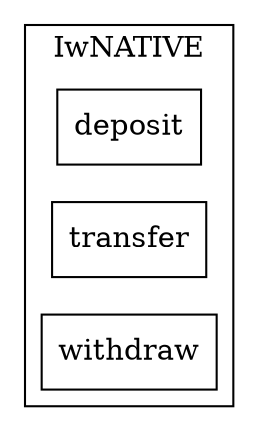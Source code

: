 strict digraph {
rankdir="LR"
node [shape=box]
subgraph cluster_757_IwNATIVE {
label = "IwNATIVE"
"757_deposit" [label="deposit"]
"757_transfer" [label="transfer"]
"757_withdraw" [label="withdraw"]
}subgraph cluster_solidity {
label = "[Solidity]"
}
}